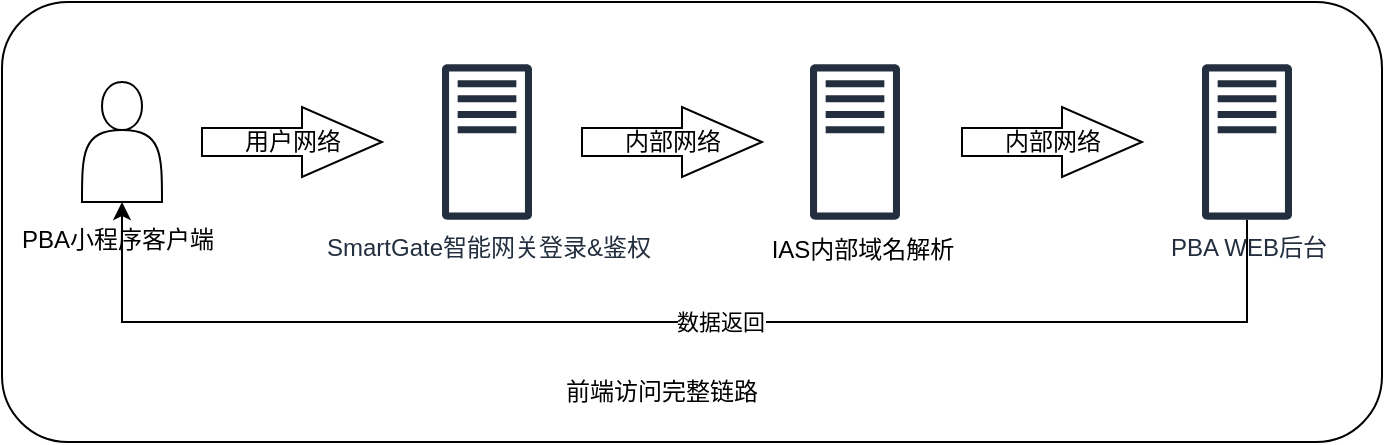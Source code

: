 <mxfile version="14.9.2" type="github">
  <diagram id="LrErmU3kdyH9J3qZRywh" name="Page-1">
    <mxGraphModel dx="2066" dy="1072" grid="1" gridSize="10" guides="1" tooltips="1" connect="1" arrows="1" fold="1" page="1" pageScale="1" pageWidth="827" pageHeight="1169" math="0" shadow="0">
      <root>
        <mxCell id="0" />
        <mxCell id="1" parent="0" />
        <mxCell id="sOtegeUWnKmIMajF2aSl-16" value="" style="rounded=1;whiteSpace=wrap;html=1;" vertex="1" parent="1">
          <mxGeometry x="10" y="370" width="690" height="220" as="geometry" />
        </mxCell>
        <mxCell id="sOtegeUWnKmIMajF2aSl-2" value="用户网络" style="html=1;shadow=0;dashed=0;align=center;verticalAlign=middle;shape=mxgraph.arrows2.arrow;dy=0.6;dx=40;notch=0;" vertex="1" parent="1">
          <mxGeometry x="110" y="422.5" width="90" height="35" as="geometry" />
        </mxCell>
        <mxCell id="sOtegeUWnKmIMajF2aSl-3" value="" style="shape=actor;whiteSpace=wrap;html=1;" vertex="1" parent="1">
          <mxGeometry x="50" y="410" width="40" height="60" as="geometry" />
        </mxCell>
        <mxCell id="sOtegeUWnKmIMajF2aSl-5" value="" style="outlineConnect=0;fontColor=#232F3E;gradientColor=none;fillColor=#232F3E;strokeColor=none;dashed=0;verticalLabelPosition=bottom;verticalAlign=top;align=center;html=1;fontSize=12;fontStyle=0;aspect=fixed;pointerEvents=1;shape=mxgraph.aws4.traditional_server;" vertex="1" parent="1">
          <mxGeometry x="414" y="401" width="45" height="78" as="geometry" />
        </mxCell>
        <mxCell id="sOtegeUWnKmIMajF2aSl-6" value="IAS内部域名解析" style="text;html=1;align=center;verticalAlign=middle;resizable=0;points=[];autosize=1;strokeColor=none;" vertex="1" parent="1">
          <mxGeometry x="385" y="484" width="110" height="20" as="geometry" />
        </mxCell>
        <mxCell id="sOtegeUWnKmIMajF2aSl-7" value="SmartGate智能网关登录&amp;amp;鉴权" style="outlineConnect=0;fontColor=#232F3E;gradientColor=none;fillColor=#232F3E;strokeColor=none;dashed=0;verticalLabelPosition=bottom;verticalAlign=top;align=center;html=1;fontSize=12;fontStyle=0;aspect=fixed;pointerEvents=1;shape=mxgraph.aws4.traditional_server;" vertex="1" parent="1">
          <mxGeometry x="230" y="401" width="45" height="78" as="geometry" />
        </mxCell>
        <mxCell id="sOtegeUWnKmIMajF2aSl-8" value="内部网络" style="html=1;shadow=0;dashed=0;align=center;verticalAlign=middle;shape=mxgraph.arrows2.arrow;dy=0.6;dx=40;notch=0;" vertex="1" parent="1">
          <mxGeometry x="300" y="422.5" width="90" height="35" as="geometry" />
        </mxCell>
        <mxCell id="sOtegeUWnKmIMajF2aSl-9" value="内部网络" style="html=1;shadow=0;dashed=0;align=center;verticalAlign=middle;shape=mxgraph.arrows2.arrow;dy=0.6;dx=40;notch=0;" vertex="1" parent="1">
          <mxGeometry x="490" y="422.5" width="90" height="35" as="geometry" />
        </mxCell>
        <mxCell id="sOtegeUWnKmIMajF2aSl-12" style="edgeStyle=orthogonalEdgeStyle;rounded=0;orthogonalLoop=1;jettySize=auto;html=1;entryX=0.5;entryY=1;entryDx=0;entryDy=0;" edge="1" parent="1" source="sOtegeUWnKmIMajF2aSl-10" target="sOtegeUWnKmIMajF2aSl-3">
          <mxGeometry relative="1" as="geometry">
            <Array as="points">
              <mxPoint x="633" y="530" />
              <mxPoint x="70" y="530" />
            </Array>
          </mxGeometry>
        </mxCell>
        <mxCell id="sOtegeUWnKmIMajF2aSl-14" value="数据返回" style="edgeLabel;html=1;align=center;verticalAlign=middle;resizable=0;points=[];" vertex="1" connectable="0" parent="sOtegeUWnKmIMajF2aSl-12">
          <mxGeometry x="-0.066" relative="1" as="geometry">
            <mxPoint as="offset" />
          </mxGeometry>
        </mxCell>
        <mxCell id="sOtegeUWnKmIMajF2aSl-10" value="PBA WEB后台" style="outlineConnect=0;fontColor=#232F3E;gradientColor=none;fillColor=#232F3E;strokeColor=none;dashed=0;verticalLabelPosition=bottom;verticalAlign=top;align=center;html=1;fontSize=12;fontStyle=0;aspect=fixed;pointerEvents=1;shape=mxgraph.aws4.traditional_server;" vertex="1" parent="1">
          <mxGeometry x="610" y="401" width="45" height="78" as="geometry" />
        </mxCell>
        <mxCell id="sOtegeUWnKmIMajF2aSl-15" value="PBA小程序客户端" style="text;html=1;strokeColor=none;fillColor=none;align=center;verticalAlign=middle;whiteSpace=wrap;rounded=0;" vertex="1" parent="1">
          <mxGeometry x="10" y="484" width="116" height="10" as="geometry" />
        </mxCell>
        <mxCell id="sOtegeUWnKmIMajF2aSl-17" value="前端访问完整链路" style="text;html=1;strokeColor=none;fillColor=none;align=center;verticalAlign=middle;whiteSpace=wrap;rounded=0;" vertex="1" parent="1">
          <mxGeometry x="280" y="550" width="120" height="30" as="geometry" />
        </mxCell>
      </root>
    </mxGraphModel>
  </diagram>
</mxfile>
